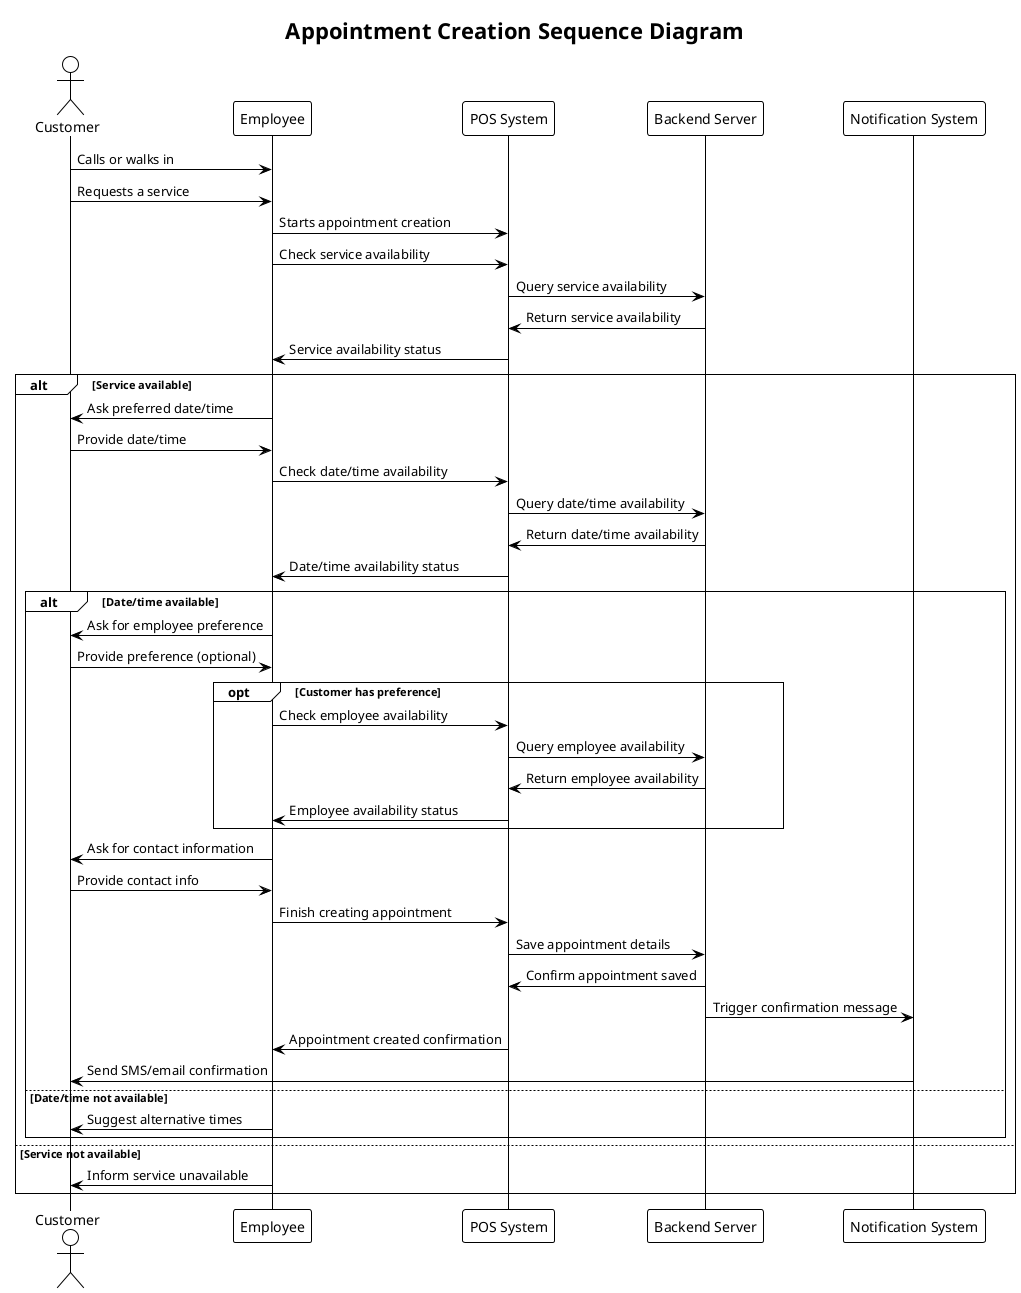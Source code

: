 @startuml appointment_creation_sequence
!theme plain
title Appointment Creation Sequence Diagram

actor Customer
participant Employee
participant "POS System" as POS
participant "Backend Server" as Backend
participant "Notification System" as Notification

Customer -> Employee: Calls or walks in
Customer -> Employee: Requests a service
Employee -> POS: Starts appointment creation
Employee -> POS: Check service availability
POS -> Backend: Query service availability
Backend -> POS: Return service availability
POS -> Employee: Service availability status

alt Service available
  Employee -> Customer: Ask preferred date/time
  Customer -> Employee: Provide date/time
  Employee -> POS: Check date/time availability
  POS -> Backend: Query date/time availability
  Backend -> POS: Return date/time availability
  POS -> Employee: Date/time availability status
  
  alt Date/time available
    Employee -> Customer: Ask for employee preference
    Customer -> Employee: Provide preference (optional)
    
    opt Customer has preference
      Employee -> POS: Check employee availability
      POS -> Backend: Query employee availability
      Backend -> POS: Return employee availability
      POS -> Employee: Employee availability status
    end
    
    Employee -> Customer: Ask for contact information
    Customer -> Employee: Provide contact info
    Employee -> POS: Finish creating appointment
    POS -> Backend: Save appointment details
    Backend -> POS: Confirm appointment saved
    Backend -> Notification: Trigger confirmation message
    POS -> Employee: Appointment created confirmation
    Notification -> Customer: Send SMS/email confirmation
  else Date/time not available
    Employee -> Customer: Suggest alternative times
  end
else Service not available
  Employee -> Customer: Inform service unavailable
end

@enduml